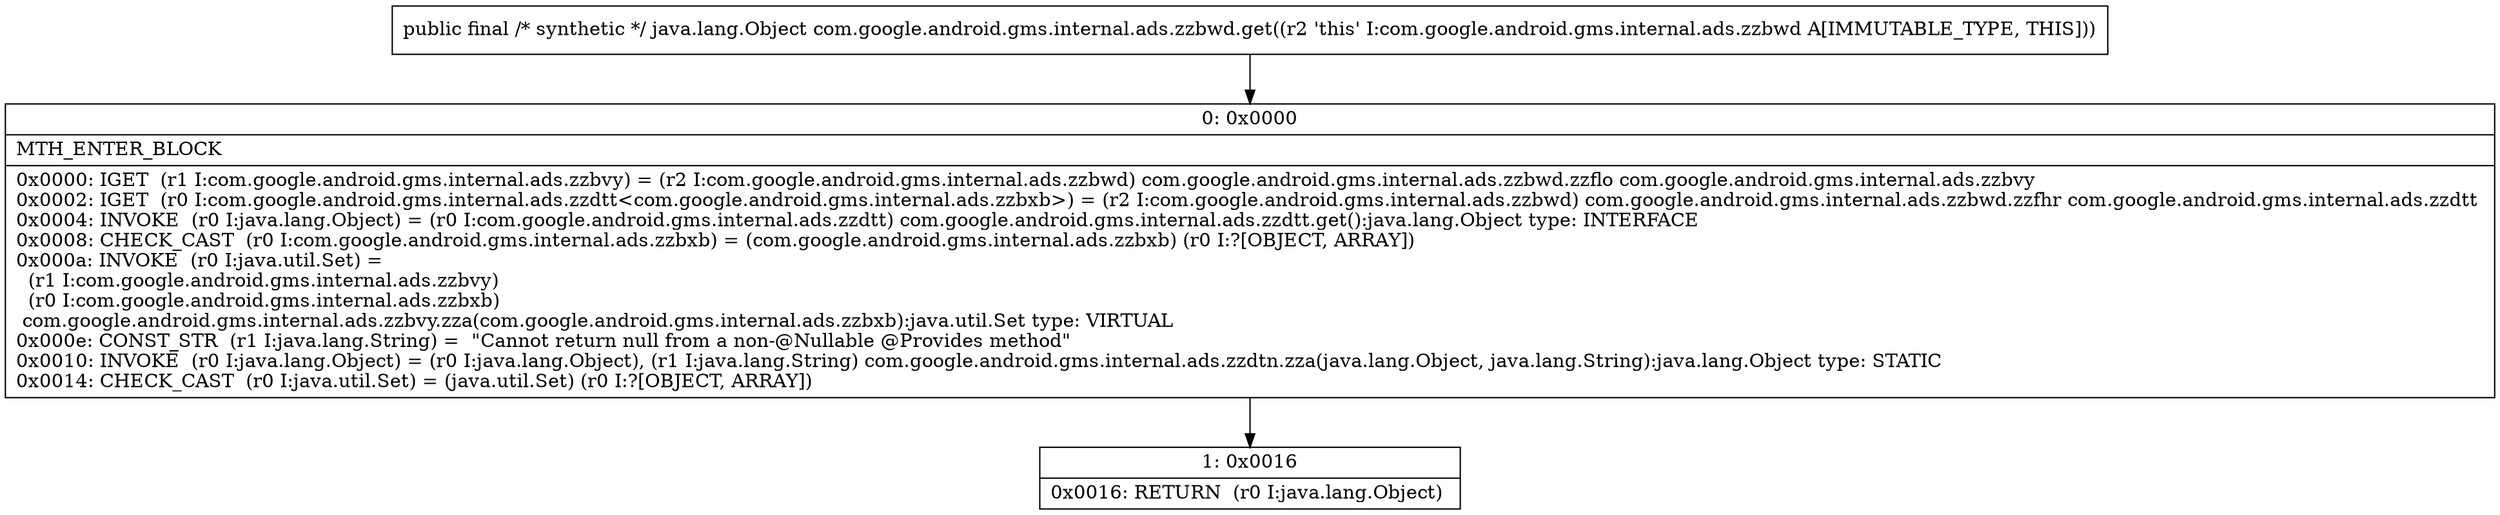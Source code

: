 digraph "CFG forcom.google.android.gms.internal.ads.zzbwd.get()Ljava\/lang\/Object;" {
Node_0 [shape=record,label="{0\:\ 0x0000|MTH_ENTER_BLOCK\l|0x0000: IGET  (r1 I:com.google.android.gms.internal.ads.zzbvy) = (r2 I:com.google.android.gms.internal.ads.zzbwd) com.google.android.gms.internal.ads.zzbwd.zzflo com.google.android.gms.internal.ads.zzbvy \l0x0002: IGET  (r0 I:com.google.android.gms.internal.ads.zzdtt\<com.google.android.gms.internal.ads.zzbxb\>) = (r2 I:com.google.android.gms.internal.ads.zzbwd) com.google.android.gms.internal.ads.zzbwd.zzfhr com.google.android.gms.internal.ads.zzdtt \l0x0004: INVOKE  (r0 I:java.lang.Object) = (r0 I:com.google.android.gms.internal.ads.zzdtt) com.google.android.gms.internal.ads.zzdtt.get():java.lang.Object type: INTERFACE \l0x0008: CHECK_CAST  (r0 I:com.google.android.gms.internal.ads.zzbxb) = (com.google.android.gms.internal.ads.zzbxb) (r0 I:?[OBJECT, ARRAY]) \l0x000a: INVOKE  (r0 I:java.util.Set) = \l  (r1 I:com.google.android.gms.internal.ads.zzbvy)\l  (r0 I:com.google.android.gms.internal.ads.zzbxb)\l com.google.android.gms.internal.ads.zzbvy.zza(com.google.android.gms.internal.ads.zzbxb):java.util.Set type: VIRTUAL \l0x000e: CONST_STR  (r1 I:java.lang.String) =  \"Cannot return null from a non\-@Nullable @Provides method\" \l0x0010: INVOKE  (r0 I:java.lang.Object) = (r0 I:java.lang.Object), (r1 I:java.lang.String) com.google.android.gms.internal.ads.zzdtn.zza(java.lang.Object, java.lang.String):java.lang.Object type: STATIC \l0x0014: CHECK_CAST  (r0 I:java.util.Set) = (java.util.Set) (r0 I:?[OBJECT, ARRAY]) \l}"];
Node_1 [shape=record,label="{1\:\ 0x0016|0x0016: RETURN  (r0 I:java.lang.Object) \l}"];
MethodNode[shape=record,label="{public final \/* synthetic *\/ java.lang.Object com.google.android.gms.internal.ads.zzbwd.get((r2 'this' I:com.google.android.gms.internal.ads.zzbwd A[IMMUTABLE_TYPE, THIS])) }"];
MethodNode -> Node_0;
Node_0 -> Node_1;
}

